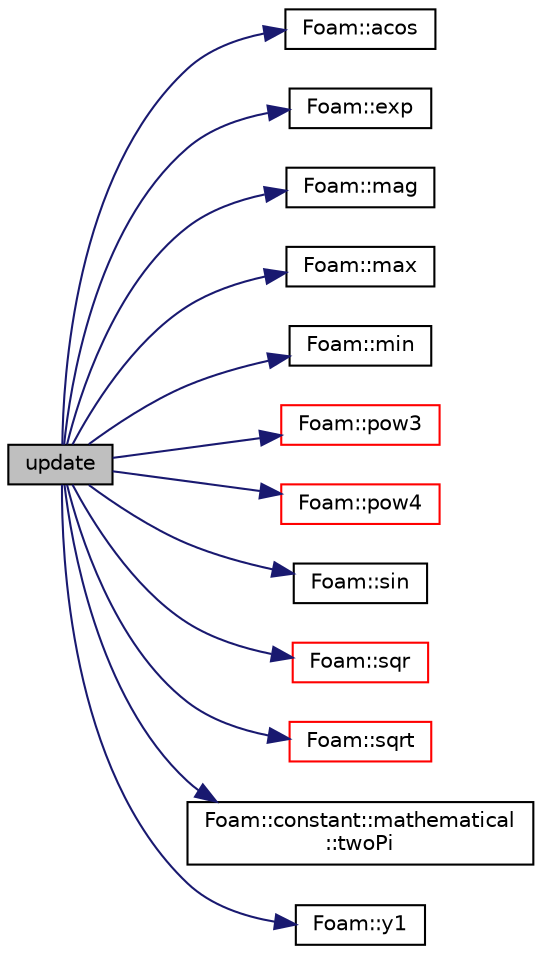 digraph "update"
{
  bgcolor="transparent";
  edge [fontname="Helvetica",fontsize="10",labelfontname="Helvetica",labelfontsize="10"];
  node [fontname="Helvetica",fontsize="10",shape=record];
  rankdir="LR";
  Node52 [label="update",height=0.2,width=0.4,color="black", fillcolor="grey75", style="filled", fontcolor="black"];
  Node52 -> Node53 [color="midnightblue",fontsize="10",style="solid",fontname="Helvetica"];
  Node53 [label="Foam::acos",height=0.2,width=0.4,color="black",URL="$a21851.html#af1788b4e662ef398105742fd8bc861fc"];
  Node52 -> Node54 [color="midnightblue",fontsize="10",style="solid",fontname="Helvetica"];
  Node54 [label="Foam::exp",height=0.2,width=0.4,color="black",URL="$a21851.html#a12bca6c677fcf0977532179c3cb9bb89"];
  Node52 -> Node55 [color="midnightblue",fontsize="10",style="solid",fontname="Helvetica"];
  Node55 [label="Foam::mag",height=0.2,width=0.4,color="black",URL="$a21851.html#a929da2a3fdcf3dacbbe0487d3a330dae"];
  Node52 -> Node56 [color="midnightblue",fontsize="10",style="solid",fontname="Helvetica"];
  Node56 [label="Foam::max",height=0.2,width=0.4,color="black",URL="$a21851.html#ac993e906cf2774ae77e666bc24e81733"];
  Node52 -> Node57 [color="midnightblue",fontsize="10",style="solid",fontname="Helvetica"];
  Node57 [label="Foam::min",height=0.2,width=0.4,color="black",URL="$a21851.html#a253e112ad2d56d96230ff39ea7f442dc"];
  Node52 -> Node58 [color="midnightblue",fontsize="10",style="solid",fontname="Helvetica"];
  Node58 [label="Foam::pow3",height=0.2,width=0.4,color="red",URL="$a21851.html#a2e8f5d970ee4fb466536c3c46bae91fe"];
  Node52 -> Node62 [color="midnightblue",fontsize="10",style="solid",fontname="Helvetica"];
  Node62 [label="Foam::pow4",height=0.2,width=0.4,color="red",URL="$a21851.html#aa0ae321d4861170e35fbb938636a4f40"];
  Node52 -> Node63 [color="midnightblue",fontsize="10",style="solid",fontname="Helvetica"];
  Node63 [label="Foam::sin",height=0.2,width=0.4,color="black",URL="$a21851.html#a4517d680df5510934705011b30dcefa6"];
  Node52 -> Node64 [color="midnightblue",fontsize="10",style="solid",fontname="Helvetica"];
  Node64 [label="Foam::sqr",height=0.2,width=0.4,color="red",URL="$a21851.html#a277dc11c581d53826ab5090b08f3b17b"];
  Node52 -> Node65 [color="midnightblue",fontsize="10",style="solid",fontname="Helvetica"];
  Node65 [label="Foam::sqrt",height=0.2,width=0.4,color="red",URL="$a21851.html#a8616bd62eebf2342a80222fecb1bda71"];
  Node52 -> Node67 [color="midnightblue",fontsize="10",style="solid",fontname="Helvetica"];
  Node67 [label="Foam::constant::mathematical\l::twoPi",height=0.2,width=0.4,color="black",URL="$a21892.html#a7574b446d33e802339e1708574670c00"];
  Node52 -> Node68 [color="midnightblue",fontsize="10",style="solid",fontname="Helvetica"];
  Node68 [label="Foam::y1",height=0.2,width=0.4,color="black",URL="$a21851.html#a7e98eb36b7cdbd7648def4d7b3fbe0a7"];
}
